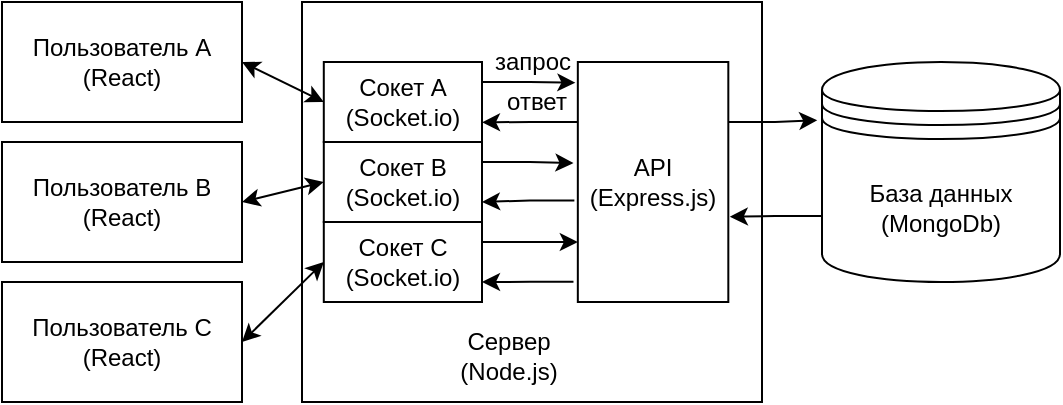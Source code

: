<mxfile version="22.1.11" type="github">
  <diagram name="Page-1" id="LjIU-o1ObdunCRtdJDgZ">
    <mxGraphModel dx="842" dy="419" grid="1" gridSize="10" guides="1" tooltips="1" connect="1" arrows="1" fold="1" page="1" pageScale="1" pageWidth="827" pageHeight="1169" math="0" shadow="0">
      <root>
        <mxCell id="0" />
        <mxCell id="1" parent="0" />
        <mxCell id="auceVWkBifvX8h1IERnd-1" value="Пользователь A (React)" style="rounded=0;whiteSpace=wrap;html=1;" vertex="1" parent="1">
          <mxGeometry x="90" y="150" width="120" height="60" as="geometry" />
        </mxCell>
        <mxCell id="auceVWkBifvX8h1IERnd-2" value="Пользователь С&lt;br&gt;(React)" style="rounded=0;whiteSpace=wrap;html=1;" vertex="1" parent="1">
          <mxGeometry x="90" y="290" width="120" height="60" as="geometry" />
        </mxCell>
        <mxCell id="auceVWkBifvX8h1IERnd-3" value="Пользователь В (React)" style="rounded=0;whiteSpace=wrap;html=1;" vertex="1" parent="1">
          <mxGeometry x="90" y="220" width="120" height="60" as="geometry" />
        </mxCell>
        <mxCell id="auceVWkBifvX8h1IERnd-6" value="" style="group" vertex="1" connectable="0" parent="1">
          <mxGeometry x="240" y="150" width="241" height="200" as="geometry" />
        </mxCell>
        <mxCell id="auceVWkBifvX8h1IERnd-4" value="" style="rounded=0;whiteSpace=wrap;html=1;" vertex="1" parent="auceVWkBifvX8h1IERnd-6">
          <mxGeometry width="230" height="200" as="geometry" />
        </mxCell>
        <mxCell id="auceVWkBifvX8h1IERnd-5" value="Cервер (Node.js)" style="text;html=1;strokeColor=none;fillColor=none;align=center;verticalAlign=middle;whiteSpace=wrap;rounded=0;" vertex="1" parent="auceVWkBifvX8h1IERnd-6">
          <mxGeometry x="69.281" y="153.846" width="68.633" height="46.154" as="geometry" />
        </mxCell>
        <mxCell id="auceVWkBifvX8h1IERnd-11" value="" style="group" vertex="1" connectable="0" parent="auceVWkBifvX8h1IERnd-6">
          <mxGeometry x="10.9" y="30" width="79.1" height="120" as="geometry" />
        </mxCell>
        <mxCell id="auceVWkBifvX8h1IERnd-9" value="Сокет B (Socket.io)" style="rounded=0;whiteSpace=wrap;html=1;" vertex="1" parent="auceVWkBifvX8h1IERnd-11">
          <mxGeometry y="40.0" width="79.1" height="40.0" as="geometry" />
        </mxCell>
        <mxCell id="auceVWkBifvX8h1IERnd-8" value="Сокет А (Socket.io)" style="rounded=0;whiteSpace=wrap;html=1;" vertex="1" parent="auceVWkBifvX8h1IERnd-11">
          <mxGeometry width="79.1" height="40.0" as="geometry" />
        </mxCell>
        <mxCell id="auceVWkBifvX8h1IERnd-10" value="Сокет C (Socket.io)" style="rounded=0;whiteSpace=wrap;html=1;" vertex="1" parent="auceVWkBifvX8h1IERnd-11">
          <mxGeometry y="80.0" width="79.1" height="40.0" as="geometry" />
        </mxCell>
        <mxCell id="auceVWkBifvX8h1IERnd-23" style="edgeStyle=orthogonalEdgeStyle;rounded=0;orthogonalLoop=1;jettySize=auto;html=1;exitX=0;exitY=0.25;exitDx=0;exitDy=0;" edge="1" parent="auceVWkBifvX8h1IERnd-6" source="auceVWkBifvX8h1IERnd-12">
          <mxGeometry relative="1" as="geometry">
            <mxPoint x="90" y="60.143" as="targetPoint" />
          </mxGeometry>
        </mxCell>
        <mxCell id="auceVWkBifvX8h1IERnd-12" value="API&lt;br&gt;(Express.js)" style="rounded=0;whiteSpace=wrap;html=1;" vertex="1" parent="auceVWkBifvX8h1IERnd-6">
          <mxGeometry x="137.915" y="30" width="75.244" height="120" as="geometry" />
        </mxCell>
        <mxCell id="auceVWkBifvX8h1IERnd-22" style="edgeStyle=orthogonalEdgeStyle;rounded=0;orthogonalLoop=1;jettySize=auto;html=1;exitX=1;exitY=0.25;exitDx=0;exitDy=0;entryX=-0.016;entryY=0.086;entryDx=0;entryDy=0;entryPerimeter=0;" edge="1" parent="auceVWkBifvX8h1IERnd-6" source="auceVWkBifvX8h1IERnd-8" target="auceVWkBifvX8h1IERnd-12">
          <mxGeometry relative="1" as="geometry" />
        </mxCell>
        <mxCell id="auceVWkBifvX8h1IERnd-24" style="edgeStyle=orthogonalEdgeStyle;rounded=0;orthogonalLoop=1;jettySize=auto;html=1;exitX=1;exitY=0.25;exitDx=0;exitDy=0;entryX=-0.029;entryY=0.421;entryDx=0;entryDy=0;entryPerimeter=0;" edge="1" parent="auceVWkBifvX8h1IERnd-6" source="auceVWkBifvX8h1IERnd-9" target="auceVWkBifvX8h1IERnd-12">
          <mxGeometry relative="1" as="geometry" />
        </mxCell>
        <mxCell id="auceVWkBifvX8h1IERnd-28" style="edgeStyle=orthogonalEdgeStyle;rounded=0;orthogonalLoop=1;jettySize=auto;html=1;exitX=-0.023;exitY=0.577;exitDx=0;exitDy=0;exitPerimeter=0;entryX=1;entryY=0.75;entryDx=0;entryDy=0;" edge="1" parent="auceVWkBifvX8h1IERnd-6" source="auceVWkBifvX8h1IERnd-12" target="auceVWkBifvX8h1IERnd-9">
          <mxGeometry relative="1" as="geometry">
            <mxPoint x="100" y="70.143" as="targetPoint" />
            <mxPoint x="130" y="70" as="sourcePoint" />
          </mxGeometry>
        </mxCell>
        <mxCell id="auceVWkBifvX8h1IERnd-29" style="edgeStyle=orthogonalEdgeStyle;rounded=0;orthogonalLoop=1;jettySize=auto;html=1;exitX=-0.029;exitY=0.916;exitDx=0;exitDy=0;entryX=1;entryY=0.75;entryDx=0;entryDy=0;exitPerimeter=0;" edge="1" parent="auceVWkBifvX8h1IERnd-6" source="auceVWkBifvX8h1IERnd-12" target="auceVWkBifvX8h1IERnd-10">
          <mxGeometry relative="1" as="geometry">
            <mxPoint x="110" y="80.143" as="targetPoint" />
            <mxPoint x="140" y="80" as="sourcePoint" />
          </mxGeometry>
        </mxCell>
        <mxCell id="auceVWkBifvX8h1IERnd-33" style="edgeStyle=orthogonalEdgeStyle;rounded=0;orthogonalLoop=1;jettySize=auto;html=1;exitX=1;exitY=0.25;exitDx=0;exitDy=0;entryX=0;entryY=0.75;entryDx=0;entryDy=0;" edge="1" parent="auceVWkBifvX8h1IERnd-6" source="auceVWkBifvX8h1IERnd-10" target="auceVWkBifvX8h1IERnd-12">
          <mxGeometry relative="1" as="geometry">
            <mxPoint x="100" y="50" as="sourcePoint" />
            <mxPoint x="129" y="50" as="targetPoint" />
          </mxGeometry>
        </mxCell>
        <mxCell id="auceVWkBifvX8h1IERnd-35" value="запрос" style="text;html=1;strokeColor=none;fillColor=none;align=center;verticalAlign=middle;whiteSpace=wrap;rounded=0;" vertex="1" parent="auceVWkBifvX8h1IERnd-6">
          <mxGeometry x="87.5" y="20" width="55" height="20" as="geometry" />
        </mxCell>
        <mxCell id="auceVWkBifvX8h1IERnd-37" value="ответ" style="text;html=1;strokeColor=none;fillColor=none;align=center;verticalAlign=middle;whiteSpace=wrap;rounded=0;" vertex="1" parent="auceVWkBifvX8h1IERnd-6">
          <mxGeometry x="90" y="40" width="55" height="20" as="geometry" />
        </mxCell>
        <mxCell id="auceVWkBifvX8h1IERnd-7" value="&lt;font style=&quot;font-size: 12px;&quot;&gt;База данных (MongoDb)&lt;/font&gt;" style="shape=datastore;whiteSpace=wrap;html=1;" vertex="1" parent="1">
          <mxGeometry x="500" y="180" width="119" height="110" as="geometry" />
        </mxCell>
        <mxCell id="auceVWkBifvX8h1IERnd-14" value="" style="endArrow=classic;html=1;rounded=0;exitX=1;exitY=0.5;exitDx=0;exitDy=0;entryX=0;entryY=0.5;entryDx=0;entryDy=0;startArrow=classic;startFill=1;" edge="1" parent="1" source="auceVWkBifvX8h1IERnd-1" target="auceVWkBifvX8h1IERnd-8">
          <mxGeometry width="50" height="50" relative="1" as="geometry">
            <mxPoint x="280" y="320" as="sourcePoint" />
            <mxPoint x="330" y="270" as="targetPoint" />
          </mxGeometry>
        </mxCell>
        <mxCell id="auceVWkBifvX8h1IERnd-15" value="" style="endArrow=classic;html=1;rounded=0;exitX=1;exitY=0.5;exitDx=0;exitDy=0;entryX=0;entryY=0.5;entryDx=0;entryDy=0;startArrow=classic;startFill=1;" edge="1" parent="1" source="auceVWkBifvX8h1IERnd-3" target="auceVWkBifvX8h1IERnd-9">
          <mxGeometry width="50" height="50" relative="1" as="geometry">
            <mxPoint x="220" y="190" as="sourcePoint" />
            <mxPoint x="261" y="210" as="targetPoint" />
          </mxGeometry>
        </mxCell>
        <mxCell id="auceVWkBifvX8h1IERnd-16" value="" style="endArrow=classic;html=1;rounded=0;exitX=1;exitY=0.5;exitDx=0;exitDy=0;entryX=0;entryY=0.5;entryDx=0;entryDy=0;startArrow=classic;startFill=1;" edge="1" parent="1" source="auceVWkBifvX8h1IERnd-2" target="auceVWkBifvX8h1IERnd-10">
          <mxGeometry width="50" height="50" relative="1" as="geometry">
            <mxPoint x="230" y="200" as="sourcePoint" />
            <mxPoint x="271" y="220" as="targetPoint" />
          </mxGeometry>
        </mxCell>
        <mxCell id="auceVWkBifvX8h1IERnd-18" style="edgeStyle=orthogonalEdgeStyle;rounded=0;orthogonalLoop=1;jettySize=auto;html=1;exitX=1;exitY=0.25;exitDx=0;exitDy=0;entryX=-0.02;entryY=0.265;entryDx=0;entryDy=0;entryPerimeter=0;" edge="1" parent="1" source="auceVWkBifvX8h1IERnd-12" target="auceVWkBifvX8h1IERnd-7">
          <mxGeometry relative="1" as="geometry" />
        </mxCell>
        <mxCell id="auceVWkBifvX8h1IERnd-19" style="edgeStyle=orthogonalEdgeStyle;rounded=0;orthogonalLoop=1;jettySize=auto;html=1;exitX=0;exitY=0.7;exitDx=0;exitDy=0;entryX=1.01;entryY=0.645;entryDx=0;entryDy=0;entryPerimeter=0;" edge="1" parent="1" source="auceVWkBifvX8h1IERnd-7" target="auceVWkBifvX8h1IERnd-12">
          <mxGeometry relative="1" as="geometry" />
        </mxCell>
      </root>
    </mxGraphModel>
  </diagram>
</mxfile>

